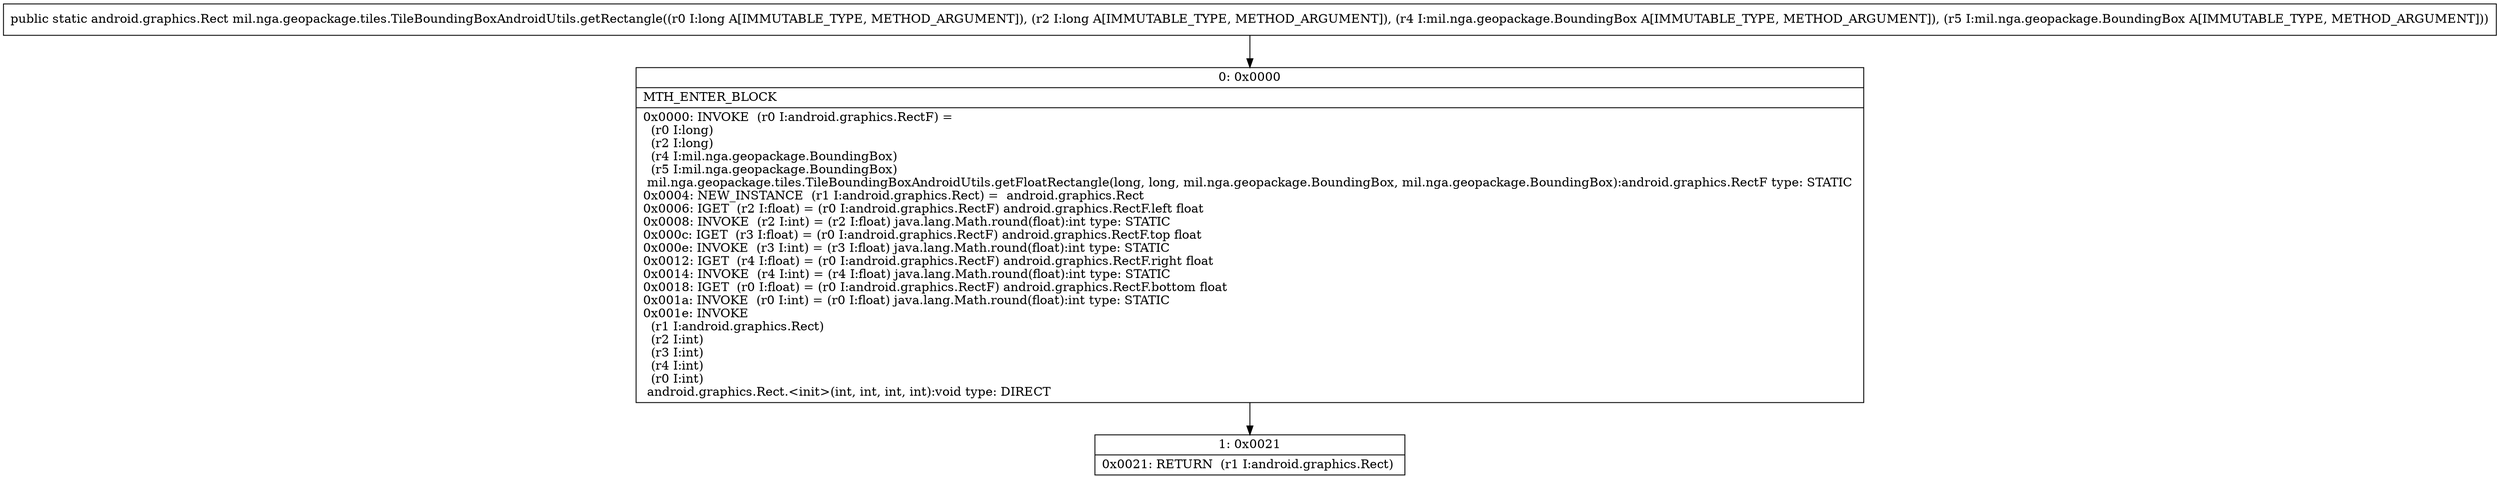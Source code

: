 digraph "CFG formil.nga.geopackage.tiles.TileBoundingBoxAndroidUtils.getRectangle(JJLmil\/nga\/geopackage\/BoundingBox;Lmil\/nga\/geopackage\/BoundingBox;)Landroid\/graphics\/Rect;" {
Node_0 [shape=record,label="{0\:\ 0x0000|MTH_ENTER_BLOCK\l|0x0000: INVOKE  (r0 I:android.graphics.RectF) = \l  (r0 I:long)\l  (r2 I:long)\l  (r4 I:mil.nga.geopackage.BoundingBox)\l  (r5 I:mil.nga.geopackage.BoundingBox)\l mil.nga.geopackage.tiles.TileBoundingBoxAndroidUtils.getFloatRectangle(long, long, mil.nga.geopackage.BoundingBox, mil.nga.geopackage.BoundingBox):android.graphics.RectF type: STATIC \l0x0004: NEW_INSTANCE  (r1 I:android.graphics.Rect) =  android.graphics.Rect \l0x0006: IGET  (r2 I:float) = (r0 I:android.graphics.RectF) android.graphics.RectF.left float \l0x0008: INVOKE  (r2 I:int) = (r2 I:float) java.lang.Math.round(float):int type: STATIC \l0x000c: IGET  (r3 I:float) = (r0 I:android.graphics.RectF) android.graphics.RectF.top float \l0x000e: INVOKE  (r3 I:int) = (r3 I:float) java.lang.Math.round(float):int type: STATIC \l0x0012: IGET  (r4 I:float) = (r0 I:android.graphics.RectF) android.graphics.RectF.right float \l0x0014: INVOKE  (r4 I:int) = (r4 I:float) java.lang.Math.round(float):int type: STATIC \l0x0018: IGET  (r0 I:float) = (r0 I:android.graphics.RectF) android.graphics.RectF.bottom float \l0x001a: INVOKE  (r0 I:int) = (r0 I:float) java.lang.Math.round(float):int type: STATIC \l0x001e: INVOKE  \l  (r1 I:android.graphics.Rect)\l  (r2 I:int)\l  (r3 I:int)\l  (r4 I:int)\l  (r0 I:int)\l android.graphics.Rect.\<init\>(int, int, int, int):void type: DIRECT \l}"];
Node_1 [shape=record,label="{1\:\ 0x0021|0x0021: RETURN  (r1 I:android.graphics.Rect) \l}"];
MethodNode[shape=record,label="{public static android.graphics.Rect mil.nga.geopackage.tiles.TileBoundingBoxAndroidUtils.getRectangle((r0 I:long A[IMMUTABLE_TYPE, METHOD_ARGUMENT]), (r2 I:long A[IMMUTABLE_TYPE, METHOD_ARGUMENT]), (r4 I:mil.nga.geopackage.BoundingBox A[IMMUTABLE_TYPE, METHOD_ARGUMENT]), (r5 I:mil.nga.geopackage.BoundingBox A[IMMUTABLE_TYPE, METHOD_ARGUMENT])) }"];
MethodNode -> Node_0;
Node_0 -> Node_1;
}

